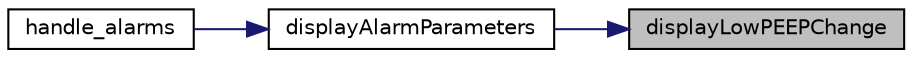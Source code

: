 digraph "displayLowPEEPChange"
{
 // LATEX_PDF_SIZE
  edge [fontname="Helvetica",fontsize="10",labelfontname="Helvetica",labelfontsize="10"];
  node [fontname="Helvetica",fontsize="10",shape=record];
  rankdir="RL";
  Node1 [label="displayLowPEEPChange",height=0.2,width=0.4,color="black", fillcolor="grey75", style="filled", fontcolor="black",tooltip=" "];
  Node1 -> Node2 [dir="back",color="midnightblue",fontsize="10",style="solid",fontname="Helvetica"];
  Node2 [label="displayAlarmParameters",height=0.2,width=0.4,color="black", fillcolor="white", style="filled",URL="$update_user_parameters_8h.html#a385fa3a1321e7ac53cb39a24f52c39ad",tooltip=" "];
  Node2 -> Node3 [dir="back",color="midnightblue",fontsize="10",style="solid",fontname="Helvetica"];
  Node3 [label="handle_alarms",height=0.2,width=0.4,color="black", fillcolor="white", style="filled",URL="$alarms_8h.html#a3cba6d93113b9bd02800d8f19f3a0c49",tooltip=" "];
}
